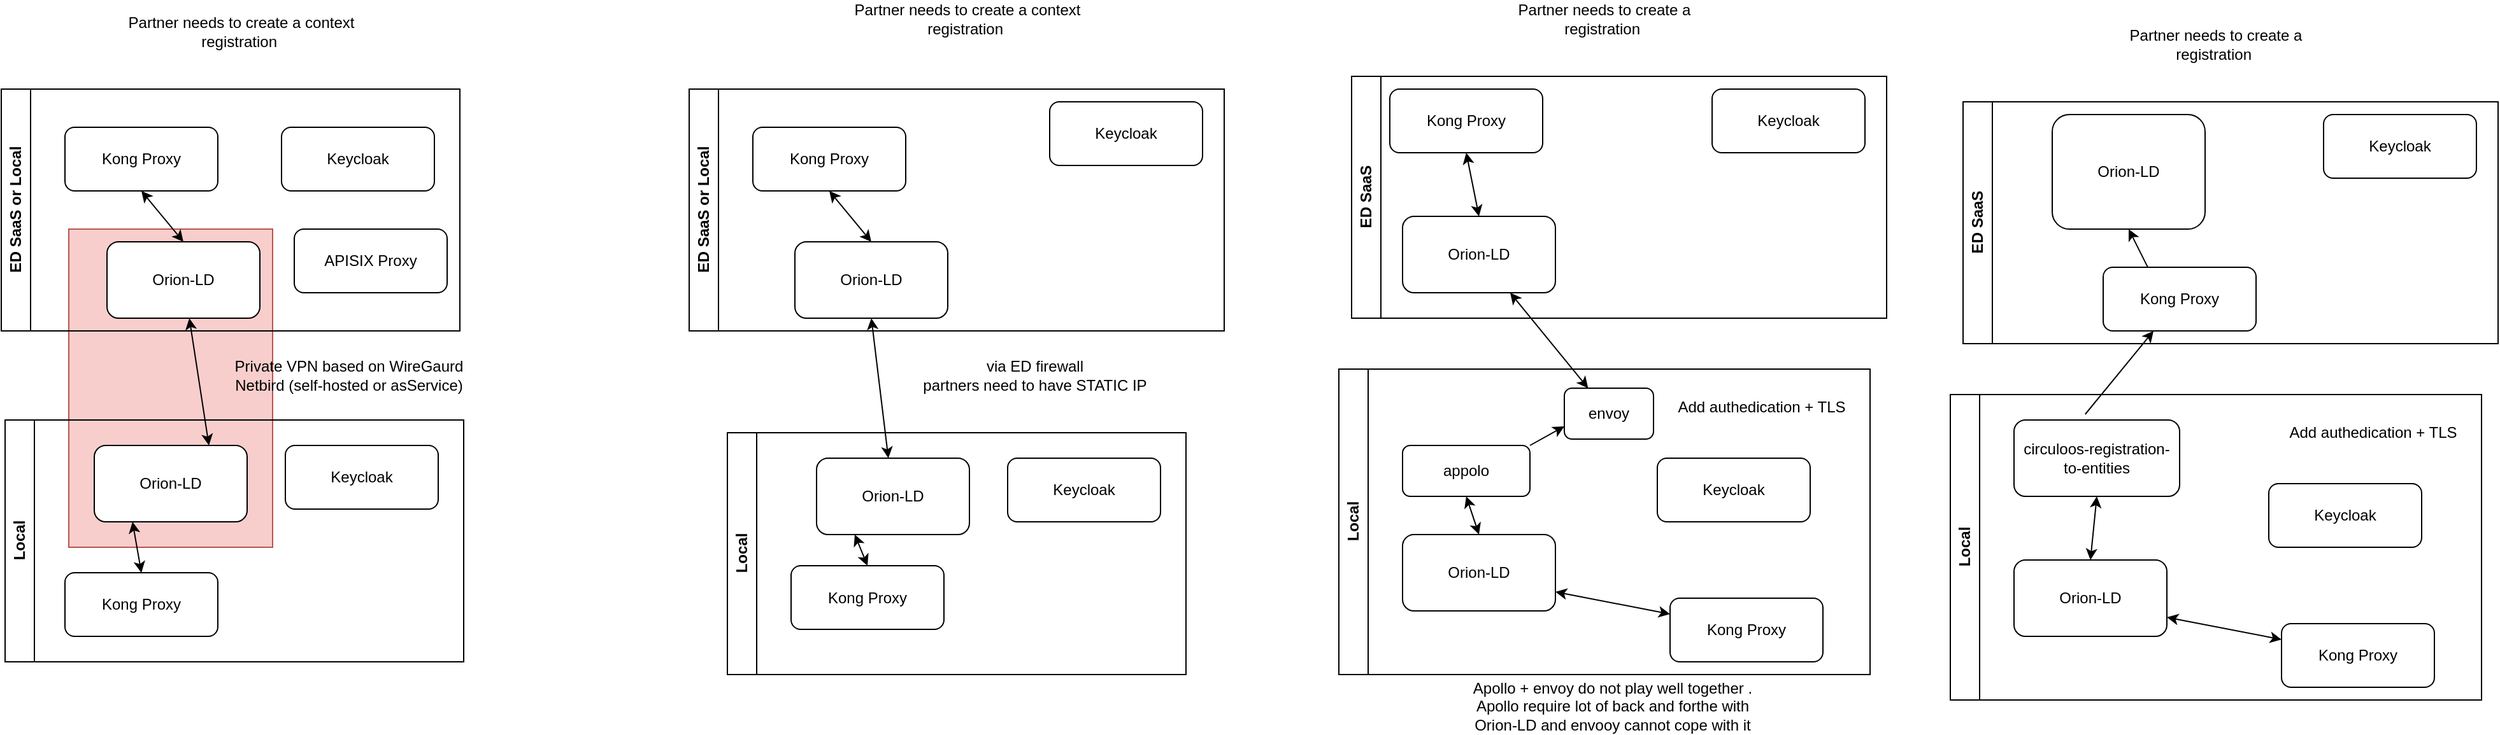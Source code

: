 <mxfile>
    <diagram name="Page-1" id="Es02p8DRjkub2hjDWlHL">
        <mxGraphModel dx="3323" dy="2043" grid="1" gridSize="10" guides="1" tooltips="1" connect="1" arrows="1" fold="1" page="1" pageScale="1" pageWidth="827" pageHeight="1169" math="0" shadow="0">
            <root>
                <mxCell id="0"/>
                <mxCell id="1" parent="0"/>
                <mxCell id="35" value="" style="rounded=0;whiteSpace=wrap;html=1;fillColor=#f8cecc;strokeColor=#b85450;" parent="1" vertex="1">
                    <mxGeometry x="-1097" y="-60" width="160" height="250" as="geometry"/>
                </mxCell>
                <mxCell id="geomr1CJVptTWvtlSGP4-65" value="ED SaaS or Local" style="swimlane;horizontal=0;whiteSpace=wrap;html=1;" parent="1" vertex="1">
                    <mxGeometry x="-1150" y="-170" width="360" height="190" as="geometry"/>
                </mxCell>
                <mxCell id="geomr1CJVptTWvtlSGP4-73" value="Orion-LD" style="rounded=1;whiteSpace=wrap;html=1;" parent="geomr1CJVptTWvtlSGP4-65" vertex="1">
                    <mxGeometry x="83" y="120" width="120" height="60" as="geometry"/>
                </mxCell>
                <mxCell id="geomr1CJVptTWvtlSGP4-81" value="Keycloak" style="rounded=1;whiteSpace=wrap;html=1;" parent="geomr1CJVptTWvtlSGP4-65" vertex="1">
                    <mxGeometry x="220" y="30" width="120" height="50" as="geometry"/>
                </mxCell>
                <mxCell id="geomr1CJVptTWvtlSGP4-82" style="rounded=0;orthogonalLoop=1;jettySize=auto;html=1;exitX=0.5;exitY=1;exitDx=0;exitDy=0;entryX=0.5;entryY=0;entryDx=0;entryDy=0;startArrow=classic;startFill=1;" parent="geomr1CJVptTWvtlSGP4-65" source="geomr1CJVptTWvtlSGP4-83" target="geomr1CJVptTWvtlSGP4-73" edge="1">
                    <mxGeometry relative="1" as="geometry"/>
                </mxCell>
                <mxCell id="geomr1CJVptTWvtlSGP4-83" value="Kong Proxy" style="rounded=1;whiteSpace=wrap;html=1;" parent="geomr1CJVptTWvtlSGP4-65" vertex="1">
                    <mxGeometry x="50" y="30" width="120" height="50" as="geometry"/>
                </mxCell>
                <mxCell id="78" value="APISIX Proxy" style="rounded=1;whiteSpace=wrap;html=1;" parent="geomr1CJVptTWvtlSGP4-65" vertex="1">
                    <mxGeometry x="230" y="110" width="120" height="50" as="geometry"/>
                </mxCell>
                <mxCell id="20" value="Local" style="swimlane;horizontal=0;whiteSpace=wrap;html=1;" parent="1" vertex="1">
                    <mxGeometry x="-1147" y="90" width="360" height="190" as="geometry"/>
                </mxCell>
                <mxCell id="27" value="Orion-LD" style="rounded=1;whiteSpace=wrap;html=1;" parent="20" vertex="1">
                    <mxGeometry x="70" y="20" width="120" height="60" as="geometry"/>
                </mxCell>
                <mxCell id="30" value="Keycloak" style="rounded=1;whiteSpace=wrap;html=1;" parent="20" vertex="1">
                    <mxGeometry x="220" y="20" width="120" height="50" as="geometry"/>
                </mxCell>
                <mxCell id="31" style="rounded=0;orthogonalLoop=1;jettySize=auto;html=1;exitX=0.5;exitY=0;exitDx=0;exitDy=0;entryX=0.25;entryY=1;entryDx=0;entryDy=0;startArrow=classic;startFill=1;" parent="20" source="32" target="27" edge="1">
                    <mxGeometry relative="1" as="geometry"/>
                </mxCell>
                <mxCell id="32" value="Kong Proxy" style="rounded=1;whiteSpace=wrap;html=1;" parent="20" vertex="1">
                    <mxGeometry x="47" y="120" width="120" height="50" as="geometry"/>
                </mxCell>
                <mxCell id="37" style="edgeStyle=none;html=1;exitX=0.75;exitY=0;exitDx=0;exitDy=0;startArrow=classic;startFill=1;" parent="1" source="27" target="geomr1CJVptTWvtlSGP4-73" edge="1">
                    <mxGeometry relative="1" as="geometry"/>
                </mxCell>
                <mxCell id="40" value="Private VPN based on WireGaurd Netbird (self-hosted or asService)" style="text;html=1;strokeColor=none;fillColor=none;align=center;verticalAlign=middle;whiteSpace=wrap;rounded=0;" parent="1" vertex="1">
                    <mxGeometry x="-977" y="40" width="200" height="30" as="geometry"/>
                </mxCell>
                <mxCell id="43" value="ED SaaS or Local" style="swimlane;horizontal=0;whiteSpace=wrap;html=1;" parent="1" vertex="1">
                    <mxGeometry x="-610" y="-170" width="420" height="190" as="geometry"/>
                </mxCell>
                <mxCell id="44" value="Orion-LD" style="rounded=1;whiteSpace=wrap;html=1;" parent="43" vertex="1">
                    <mxGeometry x="83" y="120" width="120" height="60" as="geometry"/>
                </mxCell>
                <mxCell id="45" value="Keycloak" style="rounded=1;whiteSpace=wrap;html=1;" parent="43" vertex="1">
                    <mxGeometry x="283" y="10" width="120" height="50" as="geometry"/>
                </mxCell>
                <mxCell id="46" style="rounded=0;orthogonalLoop=1;jettySize=auto;html=1;exitX=0.5;exitY=1;exitDx=0;exitDy=0;entryX=0.5;entryY=0;entryDx=0;entryDy=0;startArrow=classic;startFill=1;" parent="43" source="47" target="44" edge="1">
                    <mxGeometry relative="1" as="geometry"/>
                </mxCell>
                <mxCell id="47" value="Kong Proxy" style="rounded=1;whiteSpace=wrap;html=1;" parent="43" vertex="1">
                    <mxGeometry x="50" y="30" width="120" height="50" as="geometry"/>
                </mxCell>
                <mxCell id="48" value="Local" style="swimlane;horizontal=0;whiteSpace=wrap;html=1;" parent="1" vertex="1">
                    <mxGeometry x="-580" y="100" width="360" height="190" as="geometry"/>
                </mxCell>
                <mxCell id="49" value="Orion-LD" style="rounded=1;whiteSpace=wrap;html=1;" parent="48" vertex="1">
                    <mxGeometry x="70" y="20" width="120" height="60" as="geometry"/>
                </mxCell>
                <mxCell id="50" value="Keycloak" style="rounded=1;whiteSpace=wrap;html=1;" parent="48" vertex="1">
                    <mxGeometry x="220" y="20" width="120" height="50" as="geometry"/>
                </mxCell>
                <mxCell id="51" style="rounded=0;orthogonalLoop=1;jettySize=auto;html=1;exitX=0.5;exitY=0;exitDx=0;exitDy=0;entryX=0.25;entryY=1;entryDx=0;entryDy=0;startArrow=classic;startFill=1;" parent="48" source="52" target="49" edge="1">
                    <mxGeometry relative="1" as="geometry"/>
                </mxCell>
                <mxCell id="52" value="Kong Proxy" style="rounded=1;whiteSpace=wrap;html=1;" parent="48" vertex="1">
                    <mxGeometry x="50" y="104.5" width="120" height="50" as="geometry"/>
                </mxCell>
                <mxCell id="53" style="edgeStyle=none;html=1;exitX=0.5;exitY=1;exitDx=0;exitDy=0;startArrow=classic;startFill=1;" parent="1" source="44" target="49" edge="1">
                    <mxGeometry relative="1" as="geometry"/>
                </mxCell>
                <mxCell id="54" value="via ED firewall&lt;br&gt;partners need to have STATIC IP" style="text;html=1;strokeColor=none;fillColor=none;align=center;verticalAlign=middle;whiteSpace=wrap;rounded=0;" parent="1" vertex="1">
                    <mxGeometry x="-437" y="30" width="197" height="50" as="geometry"/>
                </mxCell>
                <mxCell id="55" value="ED SaaS" style="swimlane;horizontal=0;whiteSpace=wrap;html=1;" parent="1" vertex="1">
                    <mxGeometry x="-90" y="-180" width="420" height="190" as="geometry"/>
                </mxCell>
                <mxCell id="56" value="Orion-LD" style="rounded=1;whiteSpace=wrap;html=1;" parent="55" vertex="1">
                    <mxGeometry x="40" y="110" width="120" height="60" as="geometry"/>
                </mxCell>
                <mxCell id="57" value="Keycloak" style="rounded=1;whiteSpace=wrap;html=1;" parent="55" vertex="1">
                    <mxGeometry x="283" y="10" width="120" height="50" as="geometry"/>
                </mxCell>
                <mxCell id="58" style="rounded=0;orthogonalLoop=1;jettySize=auto;html=1;exitX=0.5;exitY=1;exitDx=0;exitDy=0;entryX=0.5;entryY=0;entryDx=0;entryDy=0;startArrow=classic;startFill=1;" parent="55" source="59" target="56" edge="1">
                    <mxGeometry relative="1" as="geometry"/>
                </mxCell>
                <mxCell id="59" value="Kong Proxy" style="rounded=1;whiteSpace=wrap;html=1;" parent="55" vertex="1">
                    <mxGeometry x="30" y="10" width="120" height="50" as="geometry"/>
                </mxCell>
                <mxCell id="60" value="Local" style="swimlane;horizontal=0;whiteSpace=wrap;html=1;" parent="1" vertex="1">
                    <mxGeometry x="-100" y="50" width="417" height="240" as="geometry"/>
                </mxCell>
                <mxCell id="61" value="Orion-LD" style="rounded=1;whiteSpace=wrap;html=1;" parent="60" vertex="1">
                    <mxGeometry x="50" y="130" width="120" height="60" as="geometry"/>
                </mxCell>
                <mxCell id="62" value="Keycloak" style="rounded=1;whiteSpace=wrap;html=1;" parent="60" vertex="1">
                    <mxGeometry x="250" y="70" width="120" height="50" as="geometry"/>
                </mxCell>
                <mxCell id="63" style="rounded=0;orthogonalLoop=1;jettySize=auto;html=1;exitX=0;exitY=0.25;exitDx=0;exitDy=0;entryX=1;entryY=0.75;entryDx=0;entryDy=0;startArrow=classic;startFill=1;" parent="60" source="64" target="61" edge="1">
                    <mxGeometry relative="1" as="geometry"/>
                </mxCell>
                <mxCell id="64" value="Kong Proxy" style="rounded=1;whiteSpace=wrap;html=1;" parent="60" vertex="1">
                    <mxGeometry x="260" y="180" width="120" height="50" as="geometry"/>
                </mxCell>
                <mxCell id="69" style="edgeStyle=none;html=1;exitX=0.5;exitY=1;exitDx=0;exitDy=0;entryX=0.5;entryY=0;entryDx=0;entryDy=0;startArrow=classic;startFill=1;" parent="60" source="72" target="61" edge="1">
                    <mxGeometry relative="1" as="geometry"/>
                </mxCell>
                <mxCell id="67" value="envoy" style="rounded=1;whiteSpace=wrap;html=1;" parent="60" vertex="1">
                    <mxGeometry x="177" y="15" width="70" height="40" as="geometry"/>
                </mxCell>
                <mxCell id="71" value="Add authedication + TLS" style="text;html=1;strokeColor=none;fillColor=none;align=center;verticalAlign=middle;whiteSpace=wrap;rounded=0;" parent="60" vertex="1">
                    <mxGeometry x="247" y="15" width="170" height="30" as="geometry"/>
                </mxCell>
                <mxCell id="79" style="edgeStyle=none;html=1;exitX=1;exitY=0;exitDx=0;exitDy=0;entryX=0;entryY=0.75;entryDx=0;entryDy=0;" parent="60" source="72" target="67" edge="1">
                    <mxGeometry relative="1" as="geometry"/>
                </mxCell>
                <mxCell id="72" value="appolo" style="rounded=1;whiteSpace=wrap;html=1;" parent="60" vertex="1">
                    <mxGeometry x="50" y="60" width="100" height="40" as="geometry"/>
                </mxCell>
                <mxCell id="65" style="edgeStyle=none;html=1;startArrow=classic;startFill=1;" parent="1" source="56" target="67" edge="1">
                    <mxGeometry relative="1" as="geometry"/>
                </mxCell>
                <mxCell id="74" value="Partner needs to create a registration&amp;nbsp;" style="text;html=1;strokeColor=none;fillColor=none;align=center;verticalAlign=middle;whiteSpace=wrap;rounded=0;" parent="1" vertex="1">
                    <mxGeometry x="10" y="-240" width="197" height="30" as="geometry"/>
                </mxCell>
                <mxCell id="75" value="Partner needs to create a context registration&amp;nbsp;" style="text;html=1;strokeColor=none;fillColor=none;align=center;verticalAlign=middle;whiteSpace=wrap;rounded=0;" parent="1" vertex="1">
                    <mxGeometry x="-490" y="-240" width="197" height="30" as="geometry"/>
                </mxCell>
                <mxCell id="77" value="Partner needs to create a context registration&amp;nbsp;" style="text;html=1;strokeColor=none;fillColor=none;align=center;verticalAlign=middle;whiteSpace=wrap;rounded=0;" parent="1" vertex="1">
                    <mxGeometry x="-1060" y="-230" width="197" height="30" as="geometry"/>
                </mxCell>
                <mxCell id="80" value="ED SaaS" style="swimlane;horizontal=0;whiteSpace=wrap;html=1;" parent="1" vertex="1">
                    <mxGeometry x="390" y="-160" width="420" height="190" as="geometry"/>
                </mxCell>
                <mxCell id="81" value="Orion-LD" style="rounded=1;whiteSpace=wrap;html=1;" parent="80" vertex="1">
                    <mxGeometry x="70" y="10" width="120" height="90" as="geometry"/>
                </mxCell>
                <mxCell id="82" value="Keycloak" style="rounded=1;whiteSpace=wrap;html=1;" parent="80" vertex="1">
                    <mxGeometry x="283" y="10" width="120" height="50" as="geometry"/>
                </mxCell>
                <mxCell id="83" style="rounded=0;orthogonalLoop=1;jettySize=auto;html=1;exitX=0.5;exitY=1;exitDx=0;exitDy=0;entryX=0.5;entryY=1;entryDx=0;entryDy=0;startArrow=classic;startFill=1;" parent="80" source="84" target="81" edge="1">
                    <mxGeometry relative="1" as="geometry"/>
                </mxCell>
                <mxCell id="84" value="Kong Proxy" style="rounded=1;whiteSpace=wrap;html=1;" parent="80" vertex="1">
                    <mxGeometry x="110" y="130" width="120" height="50" as="geometry"/>
                </mxCell>
                <mxCell id="85" value="Local" style="swimlane;horizontal=0;whiteSpace=wrap;html=1;" parent="1" vertex="1">
                    <mxGeometry x="380" y="70" width="417" height="240" as="geometry"/>
                </mxCell>
                <mxCell id="86" value="Orion-LD" style="rounded=1;whiteSpace=wrap;html=1;" parent="85" vertex="1">
                    <mxGeometry x="50" y="130" width="120" height="60" as="geometry"/>
                </mxCell>
                <mxCell id="87" value="Keycloak" style="rounded=1;whiteSpace=wrap;html=1;" parent="85" vertex="1">
                    <mxGeometry x="250" y="70" width="120" height="50" as="geometry"/>
                </mxCell>
                <mxCell id="88" style="rounded=0;orthogonalLoop=1;jettySize=auto;html=1;exitX=0;exitY=0.25;exitDx=0;exitDy=0;entryX=1;entryY=0.75;entryDx=0;entryDy=0;startArrow=classic;startFill=1;" parent="85" source="89" target="86" edge="1">
                    <mxGeometry relative="1" as="geometry"/>
                </mxCell>
                <mxCell id="89" value="Kong Proxy" style="rounded=1;whiteSpace=wrap;html=1;" parent="85" vertex="1">
                    <mxGeometry x="260" y="180" width="120" height="50" as="geometry"/>
                </mxCell>
                <mxCell id="90" style="edgeStyle=none;html=1;exitX=0.5;exitY=1;exitDx=0;exitDy=0;entryX=0.5;entryY=0;entryDx=0;entryDy=0;startArrow=classic;startFill=1;" parent="85" source="94" target="86" edge="1">
                    <mxGeometry relative="1" as="geometry"/>
                </mxCell>
                <mxCell id="92" value="Add authedication + TLS" style="text;html=1;strokeColor=none;fillColor=none;align=center;verticalAlign=middle;whiteSpace=wrap;rounded=0;" parent="85" vertex="1">
                    <mxGeometry x="247" y="15" width="170" height="30" as="geometry"/>
                </mxCell>
                <mxCell id="94" value="circuloos-registration-to-entities" style="rounded=1;whiteSpace=wrap;html=1;" parent="85" vertex="1">
                    <mxGeometry x="50" y="20" width="130" height="60" as="geometry"/>
                </mxCell>
                <mxCell id="96" value="Partner needs to create a registration&amp;nbsp;" style="text;html=1;strokeColor=none;fillColor=none;align=center;verticalAlign=middle;whiteSpace=wrap;rounded=0;" parent="1" vertex="1">
                    <mxGeometry x="490" y="-220" width="197" height="30" as="geometry"/>
                </mxCell>
                <mxCell id="93" style="edgeStyle=none;html=1;exitX=0.43;exitY=-0.075;exitDx=0;exitDy=0;exitPerimeter=0;" parent="1" source="94" target="84" edge="1">
                    <mxGeometry relative="1" as="geometry">
                        <mxPoint x="557" y="115" as="targetPoint"/>
                    </mxGeometry>
                </mxCell>
                <mxCell id="97" value="Apollo + envoy do not play well together . Apollo require lot of back and forthe with Orion-LD and envooy cannot cope with it" style="text;html=1;strokeColor=none;fillColor=none;align=center;verticalAlign=middle;whiteSpace=wrap;rounded=0;" parent="1" vertex="1">
                    <mxGeometry x="-10" y="300" width="250" height="30" as="geometry"/>
                </mxCell>
            </root>
        </mxGraphModel>
    </diagram>
</mxfile>